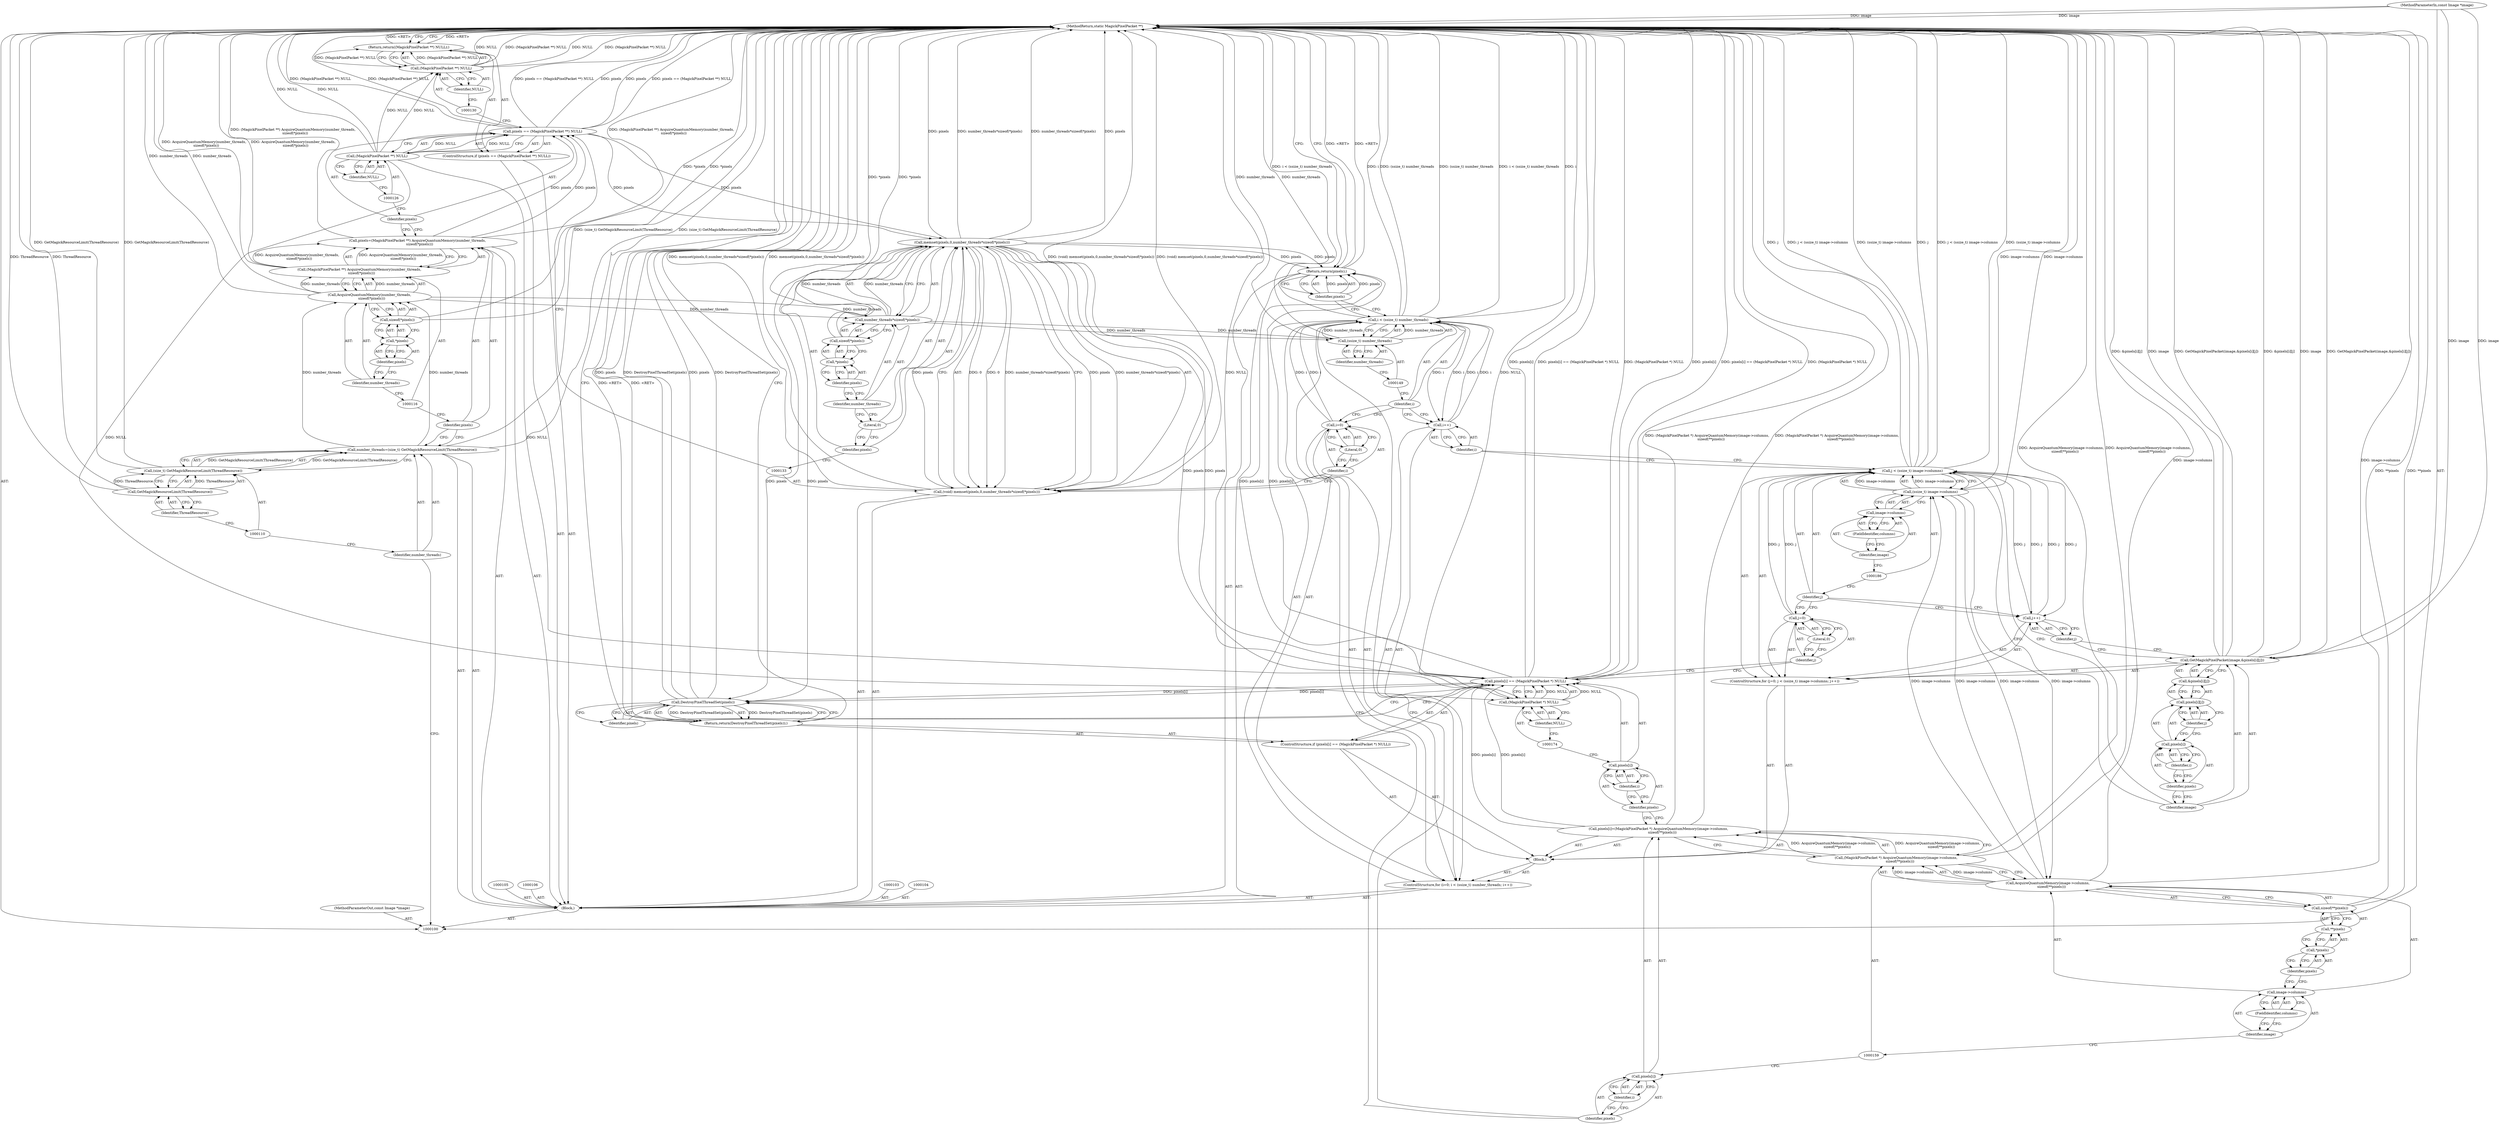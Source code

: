 digraph "1_ImageMagick6_5e409ae7a389cdf2ed17469303be3f3f21cec450" {
"1000202" [label="(MethodReturn,static MagickPixelPacket **)"];
"1000101" [label="(MethodParameterIn,const Image *image)"];
"1000287" [label="(MethodParameterOut,const Image *image)"];
"1000109" [label="(Call,(size_t) GetMagickResourceLimit(ThreadResource))"];
"1000111" [label="(Call,GetMagickResourceLimit(ThreadResource))"];
"1000107" [label="(Call,number_threads=(size_t) GetMagickResourceLimit(ThreadResource))"];
"1000108" [label="(Identifier,number_threads)"];
"1000112" [label="(Identifier,ThreadResource)"];
"1000113" [label="(Call,pixels=(MagickPixelPacket **) AcquireQuantumMemory(number_threads,\n    sizeof(*pixels)))"];
"1000114" [label="(Identifier,pixels)"];
"1000117" [label="(Call,AcquireQuantumMemory(number_threads,\n    sizeof(*pixels)))"];
"1000118" [label="(Identifier,number_threads)"];
"1000115" [label="(Call,(MagickPixelPacket **) AcquireQuantumMemory(number_threads,\n    sizeof(*pixels)))"];
"1000120" [label="(Call,*pixels)"];
"1000121" [label="(Identifier,pixels)"];
"1000119" [label="(Call,sizeof(*pixels))"];
"1000125" [label="(Call,(MagickPixelPacket **) NULL)"];
"1000122" [label="(ControlStructure,if (pixels == (MagickPixelPacket **) NULL))"];
"1000127" [label="(Identifier,NULL)"];
"1000123" [label="(Call,pixels == (MagickPixelPacket **) NULL)"];
"1000124" [label="(Identifier,pixels)"];
"1000129" [label="(Call,(MagickPixelPacket **) NULL)"];
"1000131" [label="(Identifier,NULL)"];
"1000128" [label="(Return,return((MagickPixelPacket **) NULL);)"];
"1000134" [label="(Call,memset(pixels,0,number_threads*sizeof(*pixels)))"];
"1000135" [label="(Identifier,pixels)"];
"1000136" [label="(Literal,0)"];
"1000137" [label="(Call,number_threads*sizeof(*pixels))"];
"1000138" [label="(Identifier,number_threads)"];
"1000132" [label="(Call,(void) memset(pixels,0,number_threads*sizeof(*pixels)))"];
"1000139" [label="(Call,sizeof(*pixels))"];
"1000140" [label="(Call,*pixels)"];
"1000141" [label="(Identifier,pixels)"];
"1000145" [label="(Literal,0)"];
"1000146" [label="(Call,i < (ssize_t) number_threads)"];
"1000147" [label="(Identifier,i)"];
"1000148" [label="(Call,(ssize_t) number_threads)"];
"1000150" [label="(Identifier,number_threads)"];
"1000142" [label="(ControlStructure,for (i=0; i < (ssize_t) number_threads; i++))"];
"1000151" [label="(Call,i++)"];
"1000152" [label="(Identifier,i)"];
"1000143" [label="(Call,i=0)"];
"1000144" [label="(Identifier,i)"];
"1000102" [label="(Block,)"];
"1000153" [label="(Block,)"];
"1000157" [label="(Identifier,i)"];
"1000158" [label="(Call,(MagickPixelPacket *) AcquireQuantumMemory(image->columns,\n       sizeof(**pixels)))"];
"1000160" [label="(Call,AcquireQuantumMemory(image->columns,\n       sizeof(**pixels)))"];
"1000154" [label="(Call,pixels[i]=(MagickPixelPacket *) AcquireQuantumMemory(image->columns,\n       sizeof(**pixels)))"];
"1000155" [label="(Call,pixels[i])"];
"1000156" [label="(Identifier,pixels)"];
"1000161" [label="(Call,image->columns)"];
"1000162" [label="(Identifier,image)"];
"1000163" [label="(FieldIdentifier,columns)"];
"1000165" [label="(Call,**pixels)"];
"1000166" [label="(Call,*pixels)"];
"1000167" [label="(Identifier,pixels)"];
"1000164" [label="(Call,sizeof(**pixels))"];
"1000172" [label="(Identifier,i)"];
"1000173" [label="(Call,(MagickPixelPacket *) NULL)"];
"1000175" [label="(Identifier,NULL)"];
"1000168" [label="(ControlStructure,if (pixels[i] == (MagickPixelPacket *) NULL))"];
"1000169" [label="(Call,pixels[i] == (MagickPixelPacket *) NULL)"];
"1000170" [label="(Call,pixels[i])"];
"1000171" [label="(Identifier,pixels)"];
"1000177" [label="(Call,DestroyPixelThreadSet(pixels))"];
"1000178" [label="(Identifier,pixels)"];
"1000176" [label="(Return,return(DestroyPixelThreadSet(pixels));)"];
"1000182" [label="(Literal,0)"];
"1000183" [label="(Call,j < (ssize_t) image->columns)"];
"1000184" [label="(Identifier,j)"];
"1000185" [label="(Call,(ssize_t) image->columns)"];
"1000187" [label="(Call,image->columns)"];
"1000188" [label="(Identifier,image)"];
"1000189" [label="(FieldIdentifier,columns)"];
"1000179" [label="(ControlStructure,for (j=0; j < (ssize_t) image->columns; j++))"];
"1000190" [label="(Call,j++)"];
"1000191" [label="(Identifier,j)"];
"1000180" [label="(Call,j=0)"];
"1000181" [label="(Identifier,j)"];
"1000193" [label="(Identifier,image)"];
"1000194" [label="(Call,&pixels[i][j])"];
"1000195" [label="(Call,pixels[i][j])"];
"1000196" [label="(Call,pixels[i])"];
"1000197" [label="(Identifier,pixels)"];
"1000198" [label="(Identifier,i)"];
"1000199" [label="(Identifier,j)"];
"1000192" [label="(Call,GetMagickPixelPacket(image,&pixels[i][j]))"];
"1000201" [label="(Identifier,pixels)"];
"1000200" [label="(Return,return(pixels);)"];
"1000202" -> "1000100"  [label="AST: "];
"1000202" -> "1000128"  [label="CFG: "];
"1000202" -> "1000176"  [label="CFG: "];
"1000202" -> "1000200"  [label="CFG: "];
"1000200" -> "1000202"  [label="DDG: <RET>"];
"1000128" -> "1000202"  [label="DDG: <RET>"];
"1000185" -> "1000202"  [label="DDG: image->columns"];
"1000183" -> "1000202"  [label="DDG: (ssize_t) image->columns"];
"1000183" -> "1000202"  [label="DDG: j"];
"1000183" -> "1000202"  [label="DDG: j < (ssize_t) image->columns"];
"1000158" -> "1000202"  [label="DDG: AcquireQuantumMemory(image->columns,\n       sizeof(**pixels))"];
"1000146" -> "1000202"  [label="DDG: (ssize_t) number_threads"];
"1000146" -> "1000202"  [label="DDG: i < (ssize_t) number_threads"];
"1000146" -> "1000202"  [label="DDG: i"];
"1000125" -> "1000202"  [label="DDG: NULL"];
"1000117" -> "1000202"  [label="DDG: number_threads"];
"1000111" -> "1000202"  [label="DDG: ThreadResource"];
"1000177" -> "1000202"  [label="DDG: pixels"];
"1000177" -> "1000202"  [label="DDG: DestroyPixelThreadSet(pixels)"];
"1000115" -> "1000202"  [label="DDG: AcquireQuantumMemory(number_threads,\n    sizeof(*pixels))"];
"1000123" -> "1000202"  [label="DDG: (MagickPixelPacket **) NULL"];
"1000123" -> "1000202"  [label="DDG: pixels == (MagickPixelPacket **) NULL"];
"1000123" -> "1000202"  [label="DDG: pixels"];
"1000192" -> "1000202"  [label="DDG: &pixels[i][j]"];
"1000192" -> "1000202"  [label="DDG: image"];
"1000192" -> "1000202"  [label="DDG: GetMagickPixelPacket(image,&pixels[i][j])"];
"1000169" -> "1000202"  [label="DDG: pixels[i] == (MagickPixelPacket *) NULL"];
"1000169" -> "1000202"  [label="DDG: (MagickPixelPacket *) NULL"];
"1000169" -> "1000202"  [label="DDG: pixels[i]"];
"1000132" -> "1000202"  [label="DDG: (void) memset(pixels,0,number_threads*sizeof(*pixels))"];
"1000132" -> "1000202"  [label="DDG: memset(pixels,0,number_threads*sizeof(*pixels))"];
"1000139" -> "1000202"  [label="DDG: *pixels"];
"1000129" -> "1000202"  [label="DDG: (MagickPixelPacket **) NULL"];
"1000129" -> "1000202"  [label="DDG: NULL"];
"1000154" -> "1000202"  [label="DDG: (MagickPixelPacket *) AcquireQuantumMemory(image->columns,\n       sizeof(**pixels))"];
"1000113" -> "1000202"  [label="DDG: (MagickPixelPacket **) AcquireQuantumMemory(number_threads,\n    sizeof(*pixels))"];
"1000134" -> "1000202"  [label="DDG: pixels"];
"1000134" -> "1000202"  [label="DDG: number_threads*sizeof(*pixels)"];
"1000101" -> "1000202"  [label="DDG: image"];
"1000119" -> "1000202"  [label="DDG: *pixels"];
"1000148" -> "1000202"  [label="DDG: number_threads"];
"1000109" -> "1000202"  [label="DDG: GetMagickResourceLimit(ThreadResource)"];
"1000160" -> "1000202"  [label="DDG: image->columns"];
"1000173" -> "1000202"  [label="DDG: NULL"];
"1000107" -> "1000202"  [label="DDG: (size_t) GetMagickResourceLimit(ThreadResource)"];
"1000164" -> "1000202"  [label="DDG: **pixels"];
"1000176" -> "1000202"  [label="DDG: <RET>"];
"1000101" -> "1000100"  [label="AST: "];
"1000101" -> "1000202"  [label="DDG: image"];
"1000101" -> "1000192"  [label="DDG: image"];
"1000287" -> "1000100"  [label="AST: "];
"1000109" -> "1000107"  [label="AST: "];
"1000109" -> "1000111"  [label="CFG: "];
"1000110" -> "1000109"  [label="AST: "];
"1000111" -> "1000109"  [label="AST: "];
"1000107" -> "1000109"  [label="CFG: "];
"1000109" -> "1000202"  [label="DDG: GetMagickResourceLimit(ThreadResource)"];
"1000109" -> "1000107"  [label="DDG: GetMagickResourceLimit(ThreadResource)"];
"1000111" -> "1000109"  [label="DDG: ThreadResource"];
"1000111" -> "1000109"  [label="AST: "];
"1000111" -> "1000112"  [label="CFG: "];
"1000112" -> "1000111"  [label="AST: "];
"1000109" -> "1000111"  [label="CFG: "];
"1000111" -> "1000202"  [label="DDG: ThreadResource"];
"1000111" -> "1000109"  [label="DDG: ThreadResource"];
"1000107" -> "1000102"  [label="AST: "];
"1000107" -> "1000109"  [label="CFG: "];
"1000108" -> "1000107"  [label="AST: "];
"1000109" -> "1000107"  [label="AST: "];
"1000114" -> "1000107"  [label="CFG: "];
"1000107" -> "1000202"  [label="DDG: (size_t) GetMagickResourceLimit(ThreadResource)"];
"1000109" -> "1000107"  [label="DDG: GetMagickResourceLimit(ThreadResource)"];
"1000107" -> "1000117"  [label="DDG: number_threads"];
"1000108" -> "1000107"  [label="AST: "];
"1000108" -> "1000100"  [label="CFG: "];
"1000110" -> "1000108"  [label="CFG: "];
"1000112" -> "1000111"  [label="AST: "];
"1000112" -> "1000110"  [label="CFG: "];
"1000111" -> "1000112"  [label="CFG: "];
"1000113" -> "1000102"  [label="AST: "];
"1000113" -> "1000115"  [label="CFG: "];
"1000114" -> "1000113"  [label="AST: "];
"1000115" -> "1000113"  [label="AST: "];
"1000124" -> "1000113"  [label="CFG: "];
"1000113" -> "1000202"  [label="DDG: (MagickPixelPacket **) AcquireQuantumMemory(number_threads,\n    sizeof(*pixels))"];
"1000115" -> "1000113"  [label="DDG: AcquireQuantumMemory(number_threads,\n    sizeof(*pixels))"];
"1000113" -> "1000123"  [label="DDG: pixels"];
"1000114" -> "1000113"  [label="AST: "];
"1000114" -> "1000107"  [label="CFG: "];
"1000116" -> "1000114"  [label="CFG: "];
"1000117" -> "1000115"  [label="AST: "];
"1000117" -> "1000119"  [label="CFG: "];
"1000118" -> "1000117"  [label="AST: "];
"1000119" -> "1000117"  [label="AST: "];
"1000115" -> "1000117"  [label="CFG: "];
"1000117" -> "1000202"  [label="DDG: number_threads"];
"1000117" -> "1000115"  [label="DDG: number_threads"];
"1000107" -> "1000117"  [label="DDG: number_threads"];
"1000117" -> "1000137"  [label="DDG: number_threads"];
"1000118" -> "1000117"  [label="AST: "];
"1000118" -> "1000116"  [label="CFG: "];
"1000121" -> "1000118"  [label="CFG: "];
"1000115" -> "1000113"  [label="AST: "];
"1000115" -> "1000117"  [label="CFG: "];
"1000116" -> "1000115"  [label="AST: "];
"1000117" -> "1000115"  [label="AST: "];
"1000113" -> "1000115"  [label="CFG: "];
"1000115" -> "1000202"  [label="DDG: AcquireQuantumMemory(number_threads,\n    sizeof(*pixels))"];
"1000115" -> "1000113"  [label="DDG: AcquireQuantumMemory(number_threads,\n    sizeof(*pixels))"];
"1000117" -> "1000115"  [label="DDG: number_threads"];
"1000120" -> "1000119"  [label="AST: "];
"1000120" -> "1000121"  [label="CFG: "];
"1000121" -> "1000120"  [label="AST: "];
"1000119" -> "1000120"  [label="CFG: "];
"1000121" -> "1000120"  [label="AST: "];
"1000121" -> "1000118"  [label="CFG: "];
"1000120" -> "1000121"  [label="CFG: "];
"1000119" -> "1000117"  [label="AST: "];
"1000119" -> "1000120"  [label="CFG: "];
"1000120" -> "1000119"  [label="AST: "];
"1000117" -> "1000119"  [label="CFG: "];
"1000119" -> "1000202"  [label="DDG: *pixels"];
"1000125" -> "1000123"  [label="AST: "];
"1000125" -> "1000127"  [label="CFG: "];
"1000126" -> "1000125"  [label="AST: "];
"1000127" -> "1000125"  [label="AST: "];
"1000123" -> "1000125"  [label="CFG: "];
"1000125" -> "1000202"  [label="DDG: NULL"];
"1000125" -> "1000123"  [label="DDG: NULL"];
"1000125" -> "1000129"  [label="DDG: NULL"];
"1000125" -> "1000173"  [label="DDG: NULL"];
"1000122" -> "1000102"  [label="AST: "];
"1000123" -> "1000122"  [label="AST: "];
"1000128" -> "1000122"  [label="AST: "];
"1000127" -> "1000125"  [label="AST: "];
"1000127" -> "1000126"  [label="CFG: "];
"1000125" -> "1000127"  [label="CFG: "];
"1000123" -> "1000122"  [label="AST: "];
"1000123" -> "1000125"  [label="CFG: "];
"1000124" -> "1000123"  [label="AST: "];
"1000125" -> "1000123"  [label="AST: "];
"1000130" -> "1000123"  [label="CFG: "];
"1000133" -> "1000123"  [label="CFG: "];
"1000123" -> "1000202"  [label="DDG: (MagickPixelPacket **) NULL"];
"1000123" -> "1000202"  [label="DDG: pixels == (MagickPixelPacket **) NULL"];
"1000123" -> "1000202"  [label="DDG: pixels"];
"1000113" -> "1000123"  [label="DDG: pixels"];
"1000125" -> "1000123"  [label="DDG: NULL"];
"1000123" -> "1000134"  [label="DDG: pixels"];
"1000124" -> "1000123"  [label="AST: "];
"1000124" -> "1000113"  [label="CFG: "];
"1000126" -> "1000124"  [label="CFG: "];
"1000129" -> "1000128"  [label="AST: "];
"1000129" -> "1000131"  [label="CFG: "];
"1000130" -> "1000129"  [label="AST: "];
"1000131" -> "1000129"  [label="AST: "];
"1000128" -> "1000129"  [label="CFG: "];
"1000129" -> "1000202"  [label="DDG: (MagickPixelPacket **) NULL"];
"1000129" -> "1000202"  [label="DDG: NULL"];
"1000129" -> "1000128"  [label="DDG: (MagickPixelPacket **) NULL"];
"1000125" -> "1000129"  [label="DDG: NULL"];
"1000131" -> "1000129"  [label="AST: "];
"1000131" -> "1000130"  [label="CFG: "];
"1000129" -> "1000131"  [label="CFG: "];
"1000128" -> "1000122"  [label="AST: "];
"1000128" -> "1000129"  [label="CFG: "];
"1000129" -> "1000128"  [label="AST: "];
"1000202" -> "1000128"  [label="CFG: "];
"1000128" -> "1000202"  [label="DDG: <RET>"];
"1000129" -> "1000128"  [label="DDG: (MagickPixelPacket **) NULL"];
"1000134" -> "1000132"  [label="AST: "];
"1000134" -> "1000137"  [label="CFG: "];
"1000135" -> "1000134"  [label="AST: "];
"1000136" -> "1000134"  [label="AST: "];
"1000137" -> "1000134"  [label="AST: "];
"1000132" -> "1000134"  [label="CFG: "];
"1000134" -> "1000202"  [label="DDG: pixels"];
"1000134" -> "1000202"  [label="DDG: number_threads*sizeof(*pixels)"];
"1000134" -> "1000132"  [label="DDG: pixels"];
"1000134" -> "1000132"  [label="DDG: 0"];
"1000134" -> "1000132"  [label="DDG: number_threads*sizeof(*pixels)"];
"1000123" -> "1000134"  [label="DDG: pixels"];
"1000137" -> "1000134"  [label="DDG: number_threads"];
"1000134" -> "1000169"  [label="DDG: pixels"];
"1000134" -> "1000177"  [label="DDG: pixels"];
"1000134" -> "1000200"  [label="DDG: pixels"];
"1000135" -> "1000134"  [label="AST: "];
"1000135" -> "1000133"  [label="CFG: "];
"1000136" -> "1000135"  [label="CFG: "];
"1000136" -> "1000134"  [label="AST: "];
"1000136" -> "1000135"  [label="CFG: "];
"1000138" -> "1000136"  [label="CFG: "];
"1000137" -> "1000134"  [label="AST: "];
"1000137" -> "1000139"  [label="CFG: "];
"1000138" -> "1000137"  [label="AST: "];
"1000139" -> "1000137"  [label="AST: "];
"1000134" -> "1000137"  [label="CFG: "];
"1000137" -> "1000134"  [label="DDG: number_threads"];
"1000117" -> "1000137"  [label="DDG: number_threads"];
"1000137" -> "1000148"  [label="DDG: number_threads"];
"1000138" -> "1000137"  [label="AST: "];
"1000138" -> "1000136"  [label="CFG: "];
"1000141" -> "1000138"  [label="CFG: "];
"1000132" -> "1000102"  [label="AST: "];
"1000132" -> "1000134"  [label="CFG: "];
"1000133" -> "1000132"  [label="AST: "];
"1000134" -> "1000132"  [label="AST: "];
"1000144" -> "1000132"  [label="CFG: "];
"1000132" -> "1000202"  [label="DDG: (void) memset(pixels,0,number_threads*sizeof(*pixels))"];
"1000132" -> "1000202"  [label="DDG: memset(pixels,0,number_threads*sizeof(*pixels))"];
"1000134" -> "1000132"  [label="DDG: pixels"];
"1000134" -> "1000132"  [label="DDG: 0"];
"1000134" -> "1000132"  [label="DDG: number_threads*sizeof(*pixels)"];
"1000139" -> "1000137"  [label="AST: "];
"1000139" -> "1000140"  [label="CFG: "];
"1000140" -> "1000139"  [label="AST: "];
"1000137" -> "1000139"  [label="CFG: "];
"1000139" -> "1000202"  [label="DDG: *pixels"];
"1000140" -> "1000139"  [label="AST: "];
"1000140" -> "1000141"  [label="CFG: "];
"1000141" -> "1000140"  [label="AST: "];
"1000139" -> "1000140"  [label="CFG: "];
"1000141" -> "1000140"  [label="AST: "];
"1000141" -> "1000138"  [label="CFG: "];
"1000140" -> "1000141"  [label="CFG: "];
"1000145" -> "1000143"  [label="AST: "];
"1000145" -> "1000144"  [label="CFG: "];
"1000143" -> "1000145"  [label="CFG: "];
"1000146" -> "1000142"  [label="AST: "];
"1000146" -> "1000148"  [label="CFG: "];
"1000147" -> "1000146"  [label="AST: "];
"1000148" -> "1000146"  [label="AST: "];
"1000156" -> "1000146"  [label="CFG: "];
"1000201" -> "1000146"  [label="CFG: "];
"1000146" -> "1000202"  [label="DDG: (ssize_t) number_threads"];
"1000146" -> "1000202"  [label="DDG: i < (ssize_t) number_threads"];
"1000146" -> "1000202"  [label="DDG: i"];
"1000151" -> "1000146"  [label="DDG: i"];
"1000143" -> "1000146"  [label="DDG: i"];
"1000148" -> "1000146"  [label="DDG: number_threads"];
"1000146" -> "1000151"  [label="DDG: i"];
"1000147" -> "1000146"  [label="AST: "];
"1000147" -> "1000143"  [label="CFG: "];
"1000147" -> "1000151"  [label="CFG: "];
"1000149" -> "1000147"  [label="CFG: "];
"1000148" -> "1000146"  [label="AST: "];
"1000148" -> "1000150"  [label="CFG: "];
"1000149" -> "1000148"  [label="AST: "];
"1000150" -> "1000148"  [label="AST: "];
"1000146" -> "1000148"  [label="CFG: "];
"1000148" -> "1000202"  [label="DDG: number_threads"];
"1000148" -> "1000146"  [label="DDG: number_threads"];
"1000137" -> "1000148"  [label="DDG: number_threads"];
"1000150" -> "1000148"  [label="AST: "];
"1000150" -> "1000149"  [label="CFG: "];
"1000148" -> "1000150"  [label="CFG: "];
"1000142" -> "1000102"  [label="AST: "];
"1000143" -> "1000142"  [label="AST: "];
"1000146" -> "1000142"  [label="AST: "];
"1000151" -> "1000142"  [label="AST: "];
"1000153" -> "1000142"  [label="AST: "];
"1000151" -> "1000142"  [label="AST: "];
"1000151" -> "1000152"  [label="CFG: "];
"1000152" -> "1000151"  [label="AST: "];
"1000147" -> "1000151"  [label="CFG: "];
"1000151" -> "1000146"  [label="DDG: i"];
"1000146" -> "1000151"  [label="DDG: i"];
"1000152" -> "1000151"  [label="AST: "];
"1000152" -> "1000183"  [label="CFG: "];
"1000151" -> "1000152"  [label="CFG: "];
"1000143" -> "1000142"  [label="AST: "];
"1000143" -> "1000145"  [label="CFG: "];
"1000144" -> "1000143"  [label="AST: "];
"1000145" -> "1000143"  [label="AST: "];
"1000147" -> "1000143"  [label="CFG: "];
"1000143" -> "1000146"  [label="DDG: i"];
"1000144" -> "1000143"  [label="AST: "];
"1000144" -> "1000132"  [label="CFG: "];
"1000145" -> "1000144"  [label="CFG: "];
"1000102" -> "1000100"  [label="AST: "];
"1000103" -> "1000102"  [label="AST: "];
"1000104" -> "1000102"  [label="AST: "];
"1000105" -> "1000102"  [label="AST: "];
"1000106" -> "1000102"  [label="AST: "];
"1000107" -> "1000102"  [label="AST: "];
"1000113" -> "1000102"  [label="AST: "];
"1000122" -> "1000102"  [label="AST: "];
"1000132" -> "1000102"  [label="AST: "];
"1000142" -> "1000102"  [label="AST: "];
"1000200" -> "1000102"  [label="AST: "];
"1000153" -> "1000142"  [label="AST: "];
"1000154" -> "1000153"  [label="AST: "];
"1000168" -> "1000153"  [label="AST: "];
"1000179" -> "1000153"  [label="AST: "];
"1000157" -> "1000155"  [label="AST: "];
"1000157" -> "1000156"  [label="CFG: "];
"1000155" -> "1000157"  [label="CFG: "];
"1000158" -> "1000154"  [label="AST: "];
"1000158" -> "1000160"  [label="CFG: "];
"1000159" -> "1000158"  [label="AST: "];
"1000160" -> "1000158"  [label="AST: "];
"1000154" -> "1000158"  [label="CFG: "];
"1000158" -> "1000202"  [label="DDG: AcquireQuantumMemory(image->columns,\n       sizeof(**pixels))"];
"1000158" -> "1000154"  [label="DDG: AcquireQuantumMemory(image->columns,\n       sizeof(**pixels))"];
"1000160" -> "1000158"  [label="DDG: image->columns"];
"1000160" -> "1000158"  [label="AST: "];
"1000160" -> "1000164"  [label="CFG: "];
"1000161" -> "1000160"  [label="AST: "];
"1000164" -> "1000160"  [label="AST: "];
"1000158" -> "1000160"  [label="CFG: "];
"1000160" -> "1000202"  [label="DDG: image->columns"];
"1000160" -> "1000158"  [label="DDG: image->columns"];
"1000185" -> "1000160"  [label="DDG: image->columns"];
"1000160" -> "1000185"  [label="DDG: image->columns"];
"1000154" -> "1000153"  [label="AST: "];
"1000154" -> "1000158"  [label="CFG: "];
"1000155" -> "1000154"  [label="AST: "];
"1000158" -> "1000154"  [label="AST: "];
"1000171" -> "1000154"  [label="CFG: "];
"1000154" -> "1000202"  [label="DDG: (MagickPixelPacket *) AcquireQuantumMemory(image->columns,\n       sizeof(**pixels))"];
"1000158" -> "1000154"  [label="DDG: AcquireQuantumMemory(image->columns,\n       sizeof(**pixels))"];
"1000154" -> "1000169"  [label="DDG: pixels[i]"];
"1000155" -> "1000154"  [label="AST: "];
"1000155" -> "1000157"  [label="CFG: "];
"1000156" -> "1000155"  [label="AST: "];
"1000157" -> "1000155"  [label="AST: "];
"1000159" -> "1000155"  [label="CFG: "];
"1000156" -> "1000155"  [label="AST: "];
"1000156" -> "1000146"  [label="CFG: "];
"1000157" -> "1000156"  [label="CFG: "];
"1000161" -> "1000160"  [label="AST: "];
"1000161" -> "1000163"  [label="CFG: "];
"1000162" -> "1000161"  [label="AST: "];
"1000163" -> "1000161"  [label="AST: "];
"1000167" -> "1000161"  [label="CFG: "];
"1000162" -> "1000161"  [label="AST: "];
"1000162" -> "1000159"  [label="CFG: "];
"1000163" -> "1000162"  [label="CFG: "];
"1000163" -> "1000161"  [label="AST: "];
"1000163" -> "1000162"  [label="CFG: "];
"1000161" -> "1000163"  [label="CFG: "];
"1000165" -> "1000164"  [label="AST: "];
"1000165" -> "1000166"  [label="CFG: "];
"1000166" -> "1000165"  [label="AST: "];
"1000164" -> "1000165"  [label="CFG: "];
"1000166" -> "1000165"  [label="AST: "];
"1000166" -> "1000167"  [label="CFG: "];
"1000167" -> "1000166"  [label="AST: "];
"1000165" -> "1000166"  [label="CFG: "];
"1000167" -> "1000166"  [label="AST: "];
"1000167" -> "1000161"  [label="CFG: "];
"1000166" -> "1000167"  [label="CFG: "];
"1000164" -> "1000160"  [label="AST: "];
"1000164" -> "1000165"  [label="CFG: "];
"1000165" -> "1000164"  [label="AST: "];
"1000160" -> "1000164"  [label="CFG: "];
"1000164" -> "1000202"  [label="DDG: **pixels"];
"1000172" -> "1000170"  [label="AST: "];
"1000172" -> "1000171"  [label="CFG: "];
"1000170" -> "1000172"  [label="CFG: "];
"1000173" -> "1000169"  [label="AST: "];
"1000173" -> "1000175"  [label="CFG: "];
"1000174" -> "1000173"  [label="AST: "];
"1000175" -> "1000173"  [label="AST: "];
"1000169" -> "1000173"  [label="CFG: "];
"1000173" -> "1000202"  [label="DDG: NULL"];
"1000173" -> "1000169"  [label="DDG: NULL"];
"1000125" -> "1000173"  [label="DDG: NULL"];
"1000175" -> "1000173"  [label="AST: "];
"1000175" -> "1000174"  [label="CFG: "];
"1000173" -> "1000175"  [label="CFG: "];
"1000168" -> "1000153"  [label="AST: "];
"1000169" -> "1000168"  [label="AST: "];
"1000176" -> "1000168"  [label="AST: "];
"1000169" -> "1000168"  [label="AST: "];
"1000169" -> "1000173"  [label="CFG: "];
"1000170" -> "1000169"  [label="AST: "];
"1000173" -> "1000169"  [label="AST: "];
"1000178" -> "1000169"  [label="CFG: "];
"1000181" -> "1000169"  [label="CFG: "];
"1000169" -> "1000202"  [label="DDG: pixels[i] == (MagickPixelPacket *) NULL"];
"1000169" -> "1000202"  [label="DDG: (MagickPixelPacket *) NULL"];
"1000169" -> "1000202"  [label="DDG: pixels[i]"];
"1000154" -> "1000169"  [label="DDG: pixels[i]"];
"1000134" -> "1000169"  [label="DDG: pixels"];
"1000173" -> "1000169"  [label="DDG: NULL"];
"1000169" -> "1000177"  [label="DDG: pixels[i]"];
"1000169" -> "1000200"  [label="DDG: pixels[i]"];
"1000170" -> "1000169"  [label="AST: "];
"1000170" -> "1000172"  [label="CFG: "];
"1000171" -> "1000170"  [label="AST: "];
"1000172" -> "1000170"  [label="AST: "];
"1000174" -> "1000170"  [label="CFG: "];
"1000171" -> "1000170"  [label="AST: "];
"1000171" -> "1000154"  [label="CFG: "];
"1000172" -> "1000171"  [label="CFG: "];
"1000177" -> "1000176"  [label="AST: "];
"1000177" -> "1000178"  [label="CFG: "];
"1000178" -> "1000177"  [label="AST: "];
"1000176" -> "1000177"  [label="CFG: "];
"1000177" -> "1000202"  [label="DDG: pixels"];
"1000177" -> "1000202"  [label="DDG: DestroyPixelThreadSet(pixels)"];
"1000177" -> "1000176"  [label="DDG: DestroyPixelThreadSet(pixels)"];
"1000134" -> "1000177"  [label="DDG: pixels"];
"1000169" -> "1000177"  [label="DDG: pixels[i]"];
"1000178" -> "1000177"  [label="AST: "];
"1000178" -> "1000169"  [label="CFG: "];
"1000177" -> "1000178"  [label="CFG: "];
"1000176" -> "1000168"  [label="AST: "];
"1000176" -> "1000177"  [label="CFG: "];
"1000177" -> "1000176"  [label="AST: "];
"1000202" -> "1000176"  [label="CFG: "];
"1000176" -> "1000202"  [label="DDG: <RET>"];
"1000177" -> "1000176"  [label="DDG: DestroyPixelThreadSet(pixels)"];
"1000182" -> "1000180"  [label="AST: "];
"1000182" -> "1000181"  [label="CFG: "];
"1000180" -> "1000182"  [label="CFG: "];
"1000183" -> "1000179"  [label="AST: "];
"1000183" -> "1000185"  [label="CFG: "];
"1000184" -> "1000183"  [label="AST: "];
"1000185" -> "1000183"  [label="AST: "];
"1000193" -> "1000183"  [label="CFG: "];
"1000152" -> "1000183"  [label="CFG: "];
"1000183" -> "1000202"  [label="DDG: (ssize_t) image->columns"];
"1000183" -> "1000202"  [label="DDG: j"];
"1000183" -> "1000202"  [label="DDG: j < (ssize_t) image->columns"];
"1000180" -> "1000183"  [label="DDG: j"];
"1000190" -> "1000183"  [label="DDG: j"];
"1000185" -> "1000183"  [label="DDG: image->columns"];
"1000183" -> "1000190"  [label="DDG: j"];
"1000184" -> "1000183"  [label="AST: "];
"1000184" -> "1000180"  [label="CFG: "];
"1000184" -> "1000190"  [label="CFG: "];
"1000186" -> "1000184"  [label="CFG: "];
"1000185" -> "1000183"  [label="AST: "];
"1000185" -> "1000187"  [label="CFG: "];
"1000186" -> "1000185"  [label="AST: "];
"1000187" -> "1000185"  [label="AST: "];
"1000183" -> "1000185"  [label="CFG: "];
"1000185" -> "1000202"  [label="DDG: image->columns"];
"1000185" -> "1000160"  [label="DDG: image->columns"];
"1000185" -> "1000183"  [label="DDG: image->columns"];
"1000160" -> "1000185"  [label="DDG: image->columns"];
"1000187" -> "1000185"  [label="AST: "];
"1000187" -> "1000189"  [label="CFG: "];
"1000188" -> "1000187"  [label="AST: "];
"1000189" -> "1000187"  [label="AST: "];
"1000185" -> "1000187"  [label="CFG: "];
"1000188" -> "1000187"  [label="AST: "];
"1000188" -> "1000186"  [label="CFG: "];
"1000189" -> "1000188"  [label="CFG: "];
"1000189" -> "1000187"  [label="AST: "];
"1000189" -> "1000188"  [label="CFG: "];
"1000187" -> "1000189"  [label="CFG: "];
"1000179" -> "1000153"  [label="AST: "];
"1000180" -> "1000179"  [label="AST: "];
"1000183" -> "1000179"  [label="AST: "];
"1000190" -> "1000179"  [label="AST: "];
"1000192" -> "1000179"  [label="AST: "];
"1000190" -> "1000179"  [label="AST: "];
"1000190" -> "1000191"  [label="CFG: "];
"1000191" -> "1000190"  [label="AST: "];
"1000184" -> "1000190"  [label="CFG: "];
"1000190" -> "1000183"  [label="DDG: j"];
"1000183" -> "1000190"  [label="DDG: j"];
"1000191" -> "1000190"  [label="AST: "];
"1000191" -> "1000192"  [label="CFG: "];
"1000190" -> "1000191"  [label="CFG: "];
"1000180" -> "1000179"  [label="AST: "];
"1000180" -> "1000182"  [label="CFG: "];
"1000181" -> "1000180"  [label="AST: "];
"1000182" -> "1000180"  [label="AST: "];
"1000184" -> "1000180"  [label="CFG: "];
"1000180" -> "1000183"  [label="DDG: j"];
"1000181" -> "1000180"  [label="AST: "];
"1000181" -> "1000169"  [label="CFG: "];
"1000182" -> "1000181"  [label="CFG: "];
"1000193" -> "1000192"  [label="AST: "];
"1000193" -> "1000183"  [label="CFG: "];
"1000197" -> "1000193"  [label="CFG: "];
"1000194" -> "1000192"  [label="AST: "];
"1000194" -> "1000195"  [label="CFG: "];
"1000195" -> "1000194"  [label="AST: "];
"1000192" -> "1000194"  [label="CFG: "];
"1000195" -> "1000194"  [label="AST: "];
"1000195" -> "1000199"  [label="CFG: "];
"1000196" -> "1000195"  [label="AST: "];
"1000199" -> "1000195"  [label="AST: "];
"1000194" -> "1000195"  [label="CFG: "];
"1000196" -> "1000195"  [label="AST: "];
"1000196" -> "1000198"  [label="CFG: "];
"1000197" -> "1000196"  [label="AST: "];
"1000198" -> "1000196"  [label="AST: "];
"1000199" -> "1000196"  [label="CFG: "];
"1000197" -> "1000196"  [label="AST: "];
"1000197" -> "1000193"  [label="CFG: "];
"1000198" -> "1000197"  [label="CFG: "];
"1000198" -> "1000196"  [label="AST: "];
"1000198" -> "1000197"  [label="CFG: "];
"1000196" -> "1000198"  [label="CFG: "];
"1000199" -> "1000195"  [label="AST: "];
"1000199" -> "1000196"  [label="CFG: "];
"1000195" -> "1000199"  [label="CFG: "];
"1000192" -> "1000179"  [label="AST: "];
"1000192" -> "1000194"  [label="CFG: "];
"1000193" -> "1000192"  [label="AST: "];
"1000194" -> "1000192"  [label="AST: "];
"1000191" -> "1000192"  [label="CFG: "];
"1000192" -> "1000202"  [label="DDG: &pixels[i][j]"];
"1000192" -> "1000202"  [label="DDG: image"];
"1000192" -> "1000202"  [label="DDG: GetMagickPixelPacket(image,&pixels[i][j])"];
"1000101" -> "1000192"  [label="DDG: image"];
"1000201" -> "1000200"  [label="AST: "];
"1000201" -> "1000146"  [label="CFG: "];
"1000200" -> "1000201"  [label="CFG: "];
"1000201" -> "1000200"  [label="DDG: pixels"];
"1000200" -> "1000102"  [label="AST: "];
"1000200" -> "1000201"  [label="CFG: "];
"1000201" -> "1000200"  [label="AST: "];
"1000202" -> "1000200"  [label="CFG: "];
"1000200" -> "1000202"  [label="DDG: <RET>"];
"1000201" -> "1000200"  [label="DDG: pixels"];
"1000134" -> "1000200"  [label="DDG: pixels"];
"1000169" -> "1000200"  [label="DDG: pixels[i]"];
}
